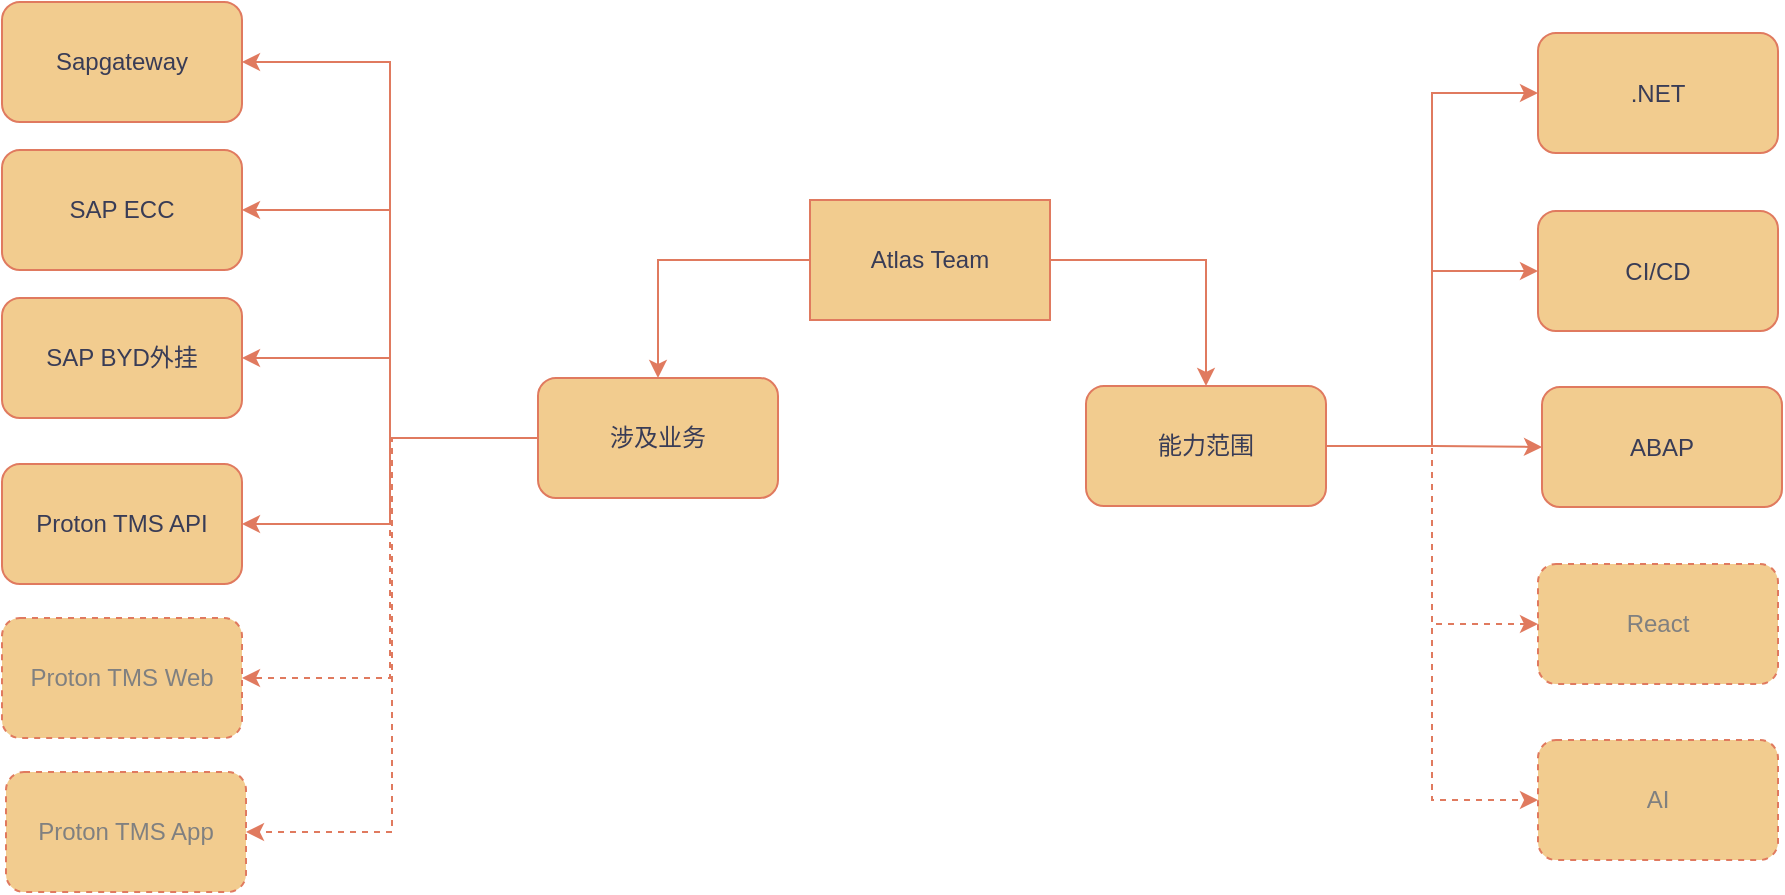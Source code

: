 <mxfile version="22.0.8" type="github">
  <diagram name="第 1 页" id="By7ZtAecfSqQDFca6SJz">
    <mxGraphModel dx="1826" dy="766" grid="0" gridSize="10" guides="1" tooltips="1" connect="1" arrows="1" fold="1" page="0" pageScale="1" pageWidth="827" pageHeight="1169" math="0" shadow="0">
      <root>
        <mxCell id="0" />
        <mxCell id="1" parent="0" />
        <mxCell id="plgey5qM3xX9TjAGoQRz-6" style="edgeStyle=orthogonalEdgeStyle;rounded=0;orthogonalLoop=1;jettySize=auto;html=1;entryX=0.5;entryY=0;entryDx=0;entryDy=0;labelBackgroundColor=none;strokeColor=#E07A5F;fontColor=default;" edge="1" parent="1" source="plgey5qM3xX9TjAGoQRz-2" target="plgey5qM3xX9TjAGoQRz-3">
          <mxGeometry relative="1" as="geometry" />
        </mxCell>
        <mxCell id="plgey5qM3xX9TjAGoQRz-7" style="edgeStyle=orthogonalEdgeStyle;rounded=0;orthogonalLoop=1;jettySize=auto;html=1;entryX=0.5;entryY=0;entryDx=0;entryDy=0;labelBackgroundColor=none;strokeColor=#E07A5F;fontColor=default;" edge="1" parent="1" source="plgey5qM3xX9TjAGoQRz-2" target="plgey5qM3xX9TjAGoQRz-4">
          <mxGeometry relative="1" as="geometry" />
        </mxCell>
        <mxCell id="plgey5qM3xX9TjAGoQRz-2" value="Atlas Team" style="rounded=0;whiteSpace=wrap;html=1;labelBackgroundColor=none;fillColor=#F2CC8F;strokeColor=#E07A5F;fontColor=#393C56;" vertex="1" parent="1">
          <mxGeometry x="267" y="333" width="120" height="60" as="geometry" />
        </mxCell>
        <mxCell id="plgey5qM3xX9TjAGoQRz-30" style="edgeStyle=orthogonalEdgeStyle;rounded=0;orthogonalLoop=1;jettySize=auto;html=1;entryX=0;entryY=0.5;entryDx=0;entryDy=0;labelBackgroundColor=none;strokeColor=#E07A5F;fontColor=default;" edge="1" parent="1" source="plgey5qM3xX9TjAGoQRz-3" target="plgey5qM3xX9TjAGoQRz-20">
          <mxGeometry relative="1" as="geometry" />
        </mxCell>
        <mxCell id="plgey5qM3xX9TjAGoQRz-31" style="edgeStyle=orthogonalEdgeStyle;rounded=0;orthogonalLoop=1;jettySize=auto;html=1;entryX=0;entryY=0.5;entryDx=0;entryDy=0;labelBackgroundColor=none;strokeColor=#E07A5F;fontColor=default;" edge="1" parent="1" source="plgey5qM3xX9TjAGoQRz-3" target="plgey5qM3xX9TjAGoQRz-21">
          <mxGeometry relative="1" as="geometry" />
        </mxCell>
        <mxCell id="plgey5qM3xX9TjAGoQRz-32" style="edgeStyle=orthogonalEdgeStyle;rounded=0;orthogonalLoop=1;jettySize=auto;html=1;entryX=0;entryY=0.5;entryDx=0;entryDy=0;labelBackgroundColor=none;strokeColor=#E07A5F;fontColor=default;" edge="1" parent="1" source="plgey5qM3xX9TjAGoQRz-3" target="plgey5qM3xX9TjAGoQRz-22">
          <mxGeometry relative="1" as="geometry" />
        </mxCell>
        <mxCell id="plgey5qM3xX9TjAGoQRz-33" style="edgeStyle=orthogonalEdgeStyle;rounded=0;orthogonalLoop=1;jettySize=auto;html=1;labelBackgroundColor=none;strokeColor=#E07A5F;fontColor=default;dashed=1;entryX=0;entryY=0.5;entryDx=0;entryDy=0;" edge="1" parent="1" source="plgey5qM3xX9TjAGoQRz-3" target="plgey5qM3xX9TjAGoQRz-23">
          <mxGeometry relative="1" as="geometry" />
        </mxCell>
        <mxCell id="plgey5qM3xX9TjAGoQRz-34" style="edgeStyle=orthogonalEdgeStyle;rounded=0;orthogonalLoop=1;jettySize=auto;html=1;entryX=0;entryY=0.5;entryDx=0;entryDy=0;labelBackgroundColor=none;strokeColor=#E07A5F;fontColor=default;dashed=1;" edge="1" parent="1" source="plgey5qM3xX9TjAGoQRz-3" target="plgey5qM3xX9TjAGoQRz-24">
          <mxGeometry relative="1" as="geometry" />
        </mxCell>
        <mxCell id="plgey5qM3xX9TjAGoQRz-3" value="能力范围" style="rounded=1;whiteSpace=wrap;html=1;labelBackgroundColor=none;fillColor=#F2CC8F;strokeColor=#E07A5F;fontColor=#393C56;" vertex="1" parent="1">
          <mxGeometry x="405" y="426" width="120" height="60" as="geometry" />
        </mxCell>
        <mxCell id="plgey5qM3xX9TjAGoQRz-16" style="edgeStyle=orthogonalEdgeStyle;rounded=0;orthogonalLoop=1;jettySize=auto;html=1;entryX=1;entryY=0.5;entryDx=0;entryDy=0;labelBackgroundColor=none;strokeColor=#E07A5F;fontColor=default;" edge="1" parent="1" source="plgey5qM3xX9TjAGoQRz-4" target="plgey5qM3xX9TjAGoQRz-12">
          <mxGeometry relative="1" as="geometry" />
        </mxCell>
        <mxCell id="plgey5qM3xX9TjAGoQRz-17" style="edgeStyle=orthogonalEdgeStyle;rounded=0;orthogonalLoop=1;jettySize=auto;html=1;entryX=1;entryY=0.5;entryDx=0;entryDy=0;labelBackgroundColor=none;strokeColor=#E07A5F;fontColor=default;" edge="1" parent="1" source="plgey5qM3xX9TjAGoQRz-4" target="plgey5qM3xX9TjAGoQRz-13">
          <mxGeometry relative="1" as="geometry" />
        </mxCell>
        <mxCell id="plgey5qM3xX9TjAGoQRz-18" style="edgeStyle=orthogonalEdgeStyle;rounded=0;orthogonalLoop=1;jettySize=auto;html=1;entryX=1;entryY=0.5;entryDx=0;entryDy=0;labelBackgroundColor=none;strokeColor=#E07A5F;fontColor=default;" edge="1" parent="1" source="plgey5qM3xX9TjAGoQRz-4" target="plgey5qM3xX9TjAGoQRz-14">
          <mxGeometry relative="1" as="geometry" />
        </mxCell>
        <mxCell id="plgey5qM3xX9TjAGoQRz-19" style="edgeStyle=orthogonalEdgeStyle;rounded=0;orthogonalLoop=1;jettySize=auto;html=1;entryX=1;entryY=0.5;entryDx=0;entryDy=0;labelBackgroundColor=none;strokeColor=#E07A5F;fontColor=default;" edge="1" parent="1" source="plgey5qM3xX9TjAGoQRz-4" target="plgey5qM3xX9TjAGoQRz-15">
          <mxGeometry relative="1" as="geometry" />
        </mxCell>
        <mxCell id="plgey5qM3xX9TjAGoQRz-27" style="edgeStyle=orthogonalEdgeStyle;rounded=0;orthogonalLoop=1;jettySize=auto;html=1;entryX=1;entryY=0.5;entryDx=0;entryDy=0;dashed=1;labelBackgroundColor=none;strokeColor=#E07A5F;fontColor=default;" edge="1" parent="1" source="plgey5qM3xX9TjAGoQRz-4" target="plgey5qM3xX9TjAGoQRz-26">
          <mxGeometry relative="1" as="geometry" />
        </mxCell>
        <mxCell id="plgey5qM3xX9TjAGoQRz-28" style="edgeStyle=orthogonalEdgeStyle;rounded=0;orthogonalLoop=1;jettySize=auto;html=1;entryX=1;entryY=0.5;entryDx=0;entryDy=0;dashed=1;labelBackgroundColor=none;strokeColor=#E07A5F;fontColor=default;" edge="1" parent="1" source="plgey5qM3xX9TjAGoQRz-4" target="plgey5qM3xX9TjAGoQRz-25">
          <mxGeometry relative="1" as="geometry" />
        </mxCell>
        <mxCell id="plgey5qM3xX9TjAGoQRz-4" value="涉及业务" style="rounded=1;whiteSpace=wrap;html=1;labelBackgroundColor=none;fillColor=#F2CC8F;strokeColor=#E07A5F;fontColor=#393C56;" vertex="1" parent="1">
          <mxGeometry x="131" y="422" width="120" height="60" as="geometry" />
        </mxCell>
        <mxCell id="plgey5qM3xX9TjAGoQRz-12" value="Proton TMS API" style="rounded=1;whiteSpace=wrap;html=1;labelBackgroundColor=none;fillColor=#F2CC8F;strokeColor=#E07A5F;fontColor=#393C56;" vertex="1" parent="1">
          <mxGeometry x="-137" y="465" width="120" height="60" as="geometry" />
        </mxCell>
        <mxCell id="plgey5qM3xX9TjAGoQRz-13" value="Sapgateway" style="rounded=1;whiteSpace=wrap;html=1;labelBackgroundColor=none;fillColor=#F2CC8F;strokeColor=#E07A5F;fontColor=#393C56;" vertex="1" parent="1">
          <mxGeometry x="-137" y="234" width="120" height="60" as="geometry" />
        </mxCell>
        <mxCell id="plgey5qM3xX9TjAGoQRz-14" value="SAP ECC" style="rounded=1;whiteSpace=wrap;html=1;labelBackgroundColor=none;fillColor=#F2CC8F;strokeColor=#E07A5F;fontColor=#393C56;" vertex="1" parent="1">
          <mxGeometry x="-137" y="308" width="120" height="60" as="geometry" />
        </mxCell>
        <mxCell id="plgey5qM3xX9TjAGoQRz-15" value="SAP BYD外挂" style="rounded=1;whiteSpace=wrap;html=1;labelBackgroundColor=none;fillColor=#F2CC8F;strokeColor=#E07A5F;fontColor=#393C56;" vertex="1" parent="1">
          <mxGeometry x="-137" y="382" width="120" height="60" as="geometry" />
        </mxCell>
        <mxCell id="plgey5qM3xX9TjAGoQRz-20" value=".NET" style="rounded=1;whiteSpace=wrap;html=1;labelBackgroundColor=none;fillColor=#F2CC8F;strokeColor=#E07A5F;fontColor=#393C56;" vertex="1" parent="1">
          <mxGeometry x="631" y="249.5" width="120" height="60" as="geometry" />
        </mxCell>
        <mxCell id="plgey5qM3xX9TjAGoQRz-21" value="CI/CD" style="rounded=1;whiteSpace=wrap;html=1;labelBackgroundColor=none;fillColor=#F2CC8F;strokeColor=#E07A5F;fontColor=#393C56;" vertex="1" parent="1">
          <mxGeometry x="631" y="338.5" width="120" height="60" as="geometry" />
        </mxCell>
        <mxCell id="plgey5qM3xX9TjAGoQRz-22" value="ABAP" style="rounded=1;whiteSpace=wrap;html=1;labelBackgroundColor=none;fillColor=#F2CC8F;strokeColor=#E07A5F;fontColor=#393C56;" vertex="1" parent="1">
          <mxGeometry x="633" y="426.5" width="120" height="60" as="geometry" />
        </mxCell>
        <mxCell id="plgey5qM3xX9TjAGoQRz-23" value="&lt;font color=&quot;#808080&quot;&gt;React&lt;/font&gt;" style="rounded=1;whiteSpace=wrap;html=1;dashed=1;labelBackgroundColor=none;fillColor=#F2CC8F;strokeColor=#E07A5F;fontColor=#393C56;" vertex="1" parent="1">
          <mxGeometry x="631" y="515" width="120" height="60" as="geometry" />
        </mxCell>
        <mxCell id="plgey5qM3xX9TjAGoQRz-24" value="&lt;font color=&quot;#808080&quot;&gt;AI&lt;/font&gt;" style="rounded=1;whiteSpace=wrap;html=1;dashed=1;labelBackgroundColor=none;fillColor=#F2CC8F;strokeColor=#E07A5F;fontColor=#393C56;" vertex="1" parent="1">
          <mxGeometry x="631" y="603" width="120" height="60" as="geometry" />
        </mxCell>
        <mxCell id="plgey5qM3xX9TjAGoQRz-25" value="&lt;font color=&quot;#808080&quot;&gt;Proton TMS App&lt;/font&gt;" style="rounded=1;whiteSpace=wrap;html=1;dashed=1;labelBackgroundColor=none;fillColor=#F2CC8F;strokeColor=#E07A5F;fontColor=#393C56;" vertex="1" parent="1">
          <mxGeometry x="-135" y="619" width="120" height="60" as="geometry" />
        </mxCell>
        <mxCell id="plgey5qM3xX9TjAGoQRz-26" value="&lt;font style=&quot;&quot; color=&quot;#808080&quot;&gt;Proton TMS Web&lt;/font&gt;" style="rounded=1;whiteSpace=wrap;html=1;dashed=1;labelBackgroundColor=none;fillColor=#F2CC8F;strokeColor=#E07A5F;fontColor=#393C56;" vertex="1" parent="1">
          <mxGeometry x="-137" y="542" width="120" height="60" as="geometry" />
        </mxCell>
      </root>
    </mxGraphModel>
  </diagram>
</mxfile>
